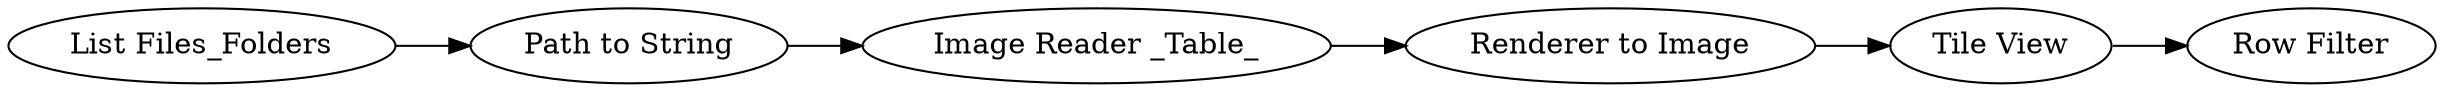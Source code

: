 digraph {
	1 [label="List Files_Folders"]
	2 [label="Path to String"]
	3 [label="Image Reader _Table_"]
	4 [label="Renderer to Image"]
	5 [label="Tile View"]
	6 [label="Row Filter"]
	1 -> 2
	2 -> 3
	3 -> 4
	4 -> 5
	5 -> 6
	rankdir=LR
}
